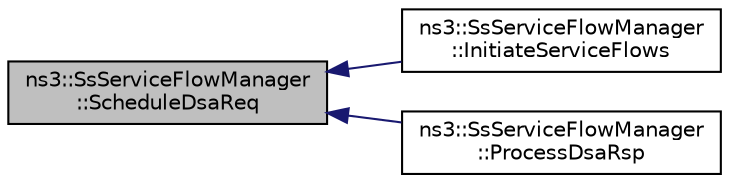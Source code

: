digraph "ns3::SsServiceFlowManager::ScheduleDsaReq"
{
  edge [fontname="Helvetica",fontsize="10",labelfontname="Helvetica",labelfontsize="10"];
  node [fontname="Helvetica",fontsize="10",shape=record];
  rankdir="LR";
  Node1 [label="ns3::SsServiceFlowManager\l::ScheduleDsaReq",height=0.2,width=0.4,color="black", fillcolor="grey75", style="filled", fontcolor="black"];
  Node1 -> Node2 [dir="back",color="midnightblue",fontsize="10",style="solid"];
  Node2 [label="ns3::SsServiceFlowManager\l::InitiateServiceFlows",height=0.2,width=0.4,color="black", fillcolor="white", style="filled",URL="$d4/dc3/classns3_1_1SsServiceFlowManager.html#a8cc3878dd2f5b51c1d25624117072257",tooltip="Initiate service flows. "];
  Node1 -> Node3 [dir="back",color="midnightblue",fontsize="10",style="solid"];
  Node3 [label="ns3::SsServiceFlowManager\l::ProcessDsaRsp",height=0.2,width=0.4,color="black", fillcolor="white", style="filled",URL="$d4/dc3/classns3_1_1SsServiceFlowManager.html#a0d610f8ac8628def7125bfcf32e8b3c1"];
}
